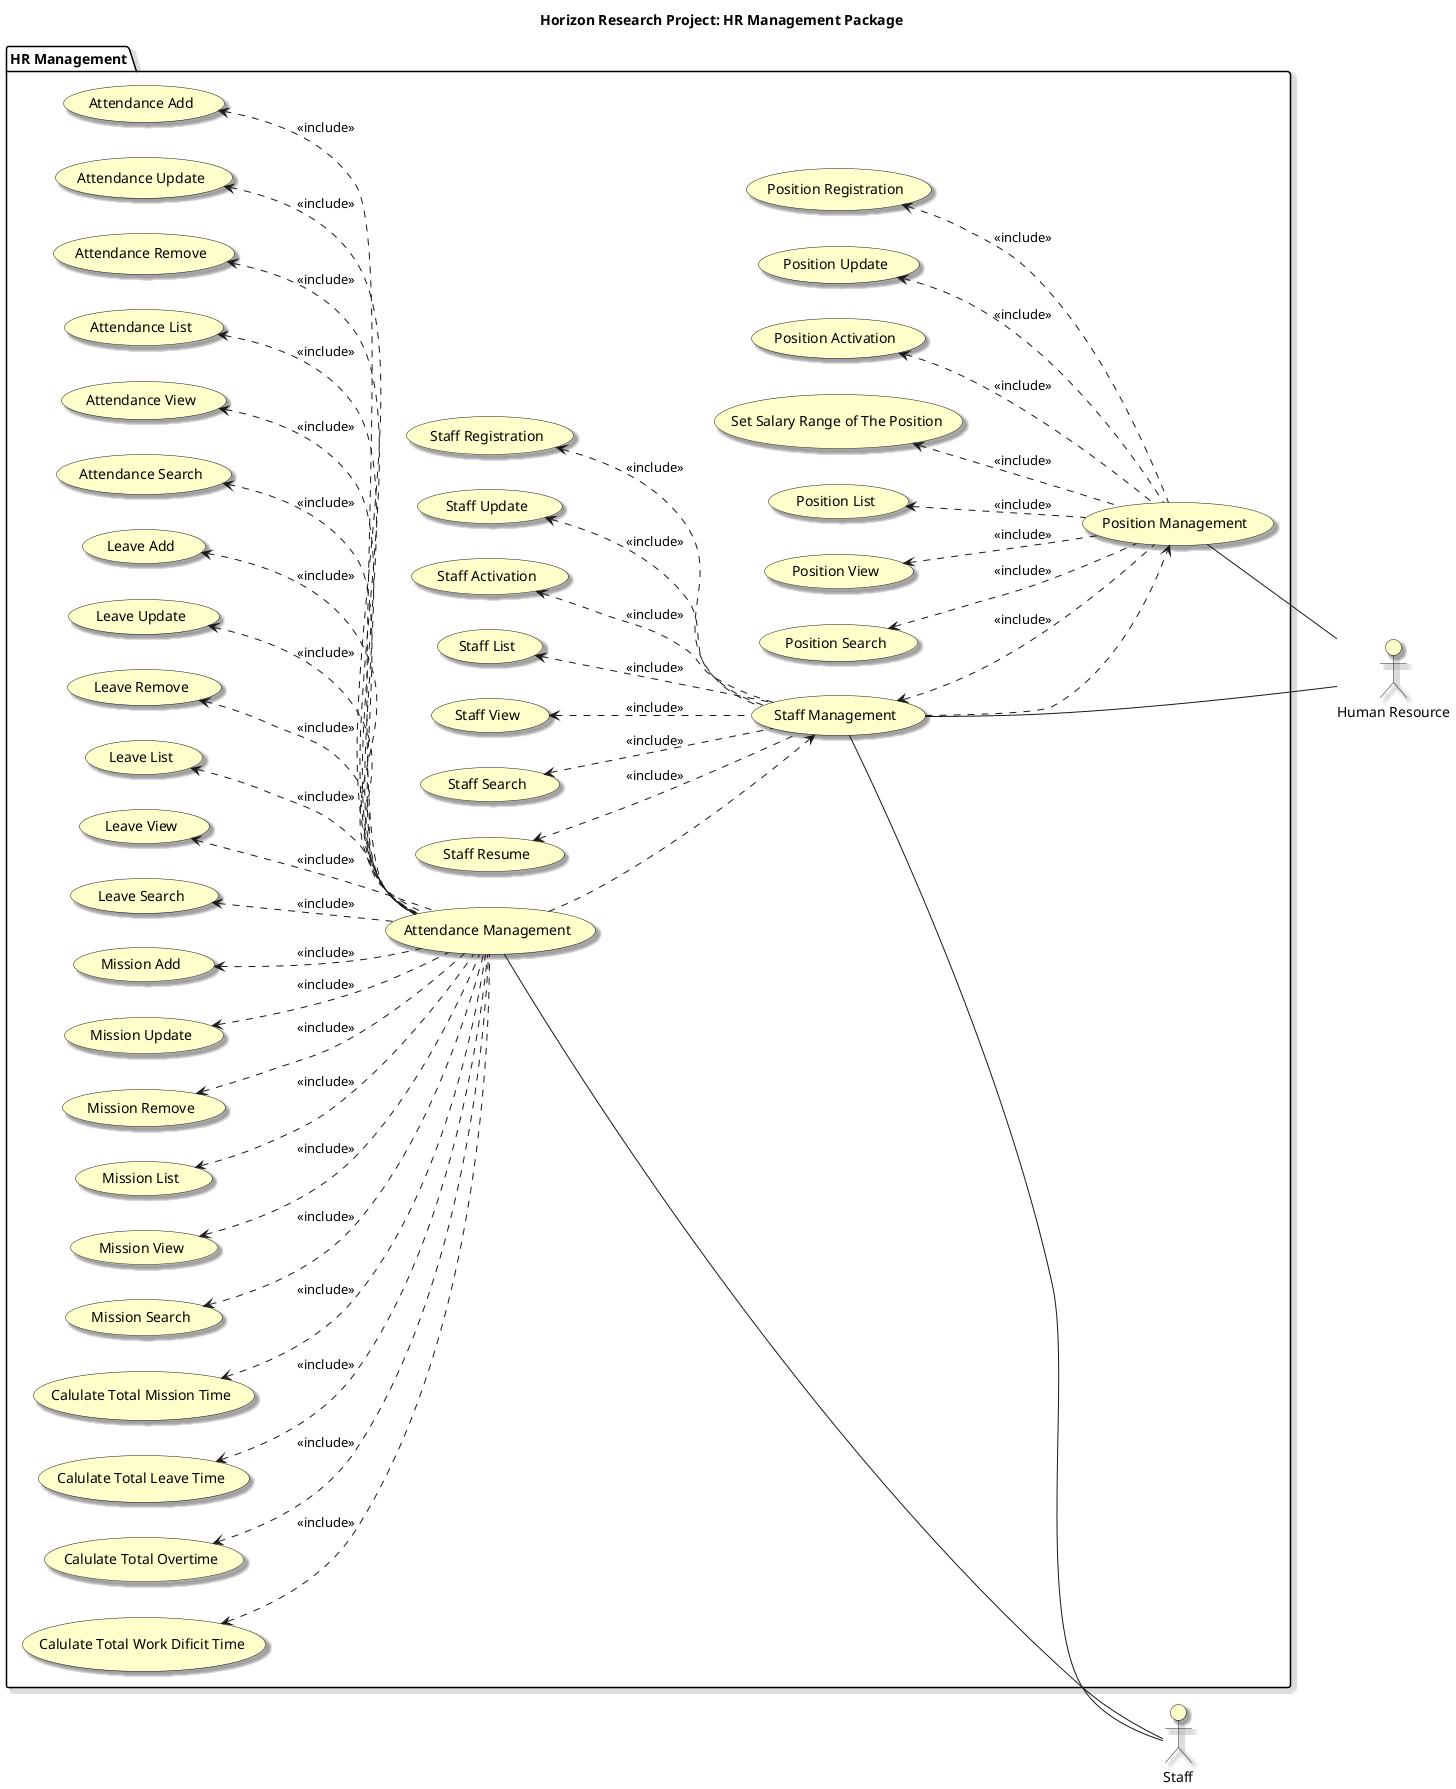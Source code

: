 @startuml
left to right direction

skinparam useCaseBackgroundColor #Business
skinparam actorBackgroundColor #Business
skinparam Shadowing True

title Horizon Research Project: HR Management Package

:Human Resource: as HR
:Staff: as Staff

package "HR Management"{
    usecase "Position Management" as positionManagement
    usecase "Position Registration" as positionRegistration
    usecase "Position Update" as positionUpdate
    usecase "Position Activation" as positionActivation
    usecase "Set Salary Range of The Position" as setPositionSalaryrange
    usecase "Position List" as positionList
    usecase "Position View" as positionView
    usecase "Position Search" as positionSearch
    usecase "Staff Management" as staffManagement
    usecase "Staff Registration" as staffRegistration
    usecase "Staff Update" as staffUpdate
    usecase "Staff Activation" as staffActivation
    usecase "Staff List" as staffList
    usecase "Staff View" as staffView
    usecase "Staff Search" as staffSearch
    usecase "Staff Resume" as staffResume
    usecase "Attendance Management" as attendanceManagement
    usecase "Attendance Add" as attendanceAdd
    usecase "Attendance Update" as AttendanceUpdate
    usecase "Attendance Remove" as AttendanceRemove
    usecase "Attendance List" as attendanceList
    usecase "Attendance View" as attendanceView
    usecase "Attendance Search" as attendanceSearch
    usecase "Leave Add" as leaveAdd
    usecase "Leave Update" as leaveUpdate
    usecase "Leave Remove" as leaveRemove
    usecase "Leave List" as leaveList
    usecase "Leave View" as leaveView
    usecase "Leave Search" as leaveSearch
    usecase "Mission Add" as missionAdd
    usecase "Mission Update" as missionUpdate
    usecase "Mission Remove" as missionRemove
    usecase "Mission List" as missionList
    usecase "Mission View" as missionView
    usecase "Mission Search" as missionSearch
    usecase "Calulate Total Mission Time" as totalMissionTime
    usecase "Calulate Total Leave Time" as totalLeaveTime
    usecase "Calulate Total Overtime" as totalOvertime
    usecase "Calulate Total Work Dificit Time" as totalWorkDificitTime
    
}

staffManagement -- HR
positionManagement -- HR
staffManagement -- Staff
attendanceManagement -- Staff

staffManagement ..> positionManagement
attendanceManagement ..> staffManagement

staffRegistration <.. staffManagement : <<include>>
staffUpdate <.. staffManagement : <<include>>
staffActivation <.. staffManagement : <<include>>
staffList <.. staffManagement : <<include>>
staffView <.. staffManagement : <<include>>
staffSearch <.. staffManagement : <<include>>
staffResume <.. staffManagement : <<include>>
positionRegistration <.. positionManagement : <<include>>
positionUpdate <.. positionManagement : <<include>>
positionActivation <.. positionManagement : <<include>>
positionList <.. positionManagement : <<include>>
positionView <.. positionManagement : <<include>>
positionSearch <.. positionManagement : <<include>>
setPositionSalaryrange <.. positionManagement : <<include>>
staffManagement <.. positionManagement : <<include>>

attendanceAdd <.. attendanceManagement : <<include>>
AttendanceUpdate <.. attendanceManagement : <<include>>
AttendanceRemove <.. attendanceManagement : <<include>>
attendanceList <.. attendanceManagement : <<include>>
attendanceView <.. attendanceManagement : <<include>>
attendanceSearch <.. attendanceManagement : <<include>>
leaveAdd <.. attendanceManagement : <<include>>
leaveUpdate <.. attendanceManagement : <<include>>
leaveRemove <.. attendanceManagement : <<include>>
leaveList <.. attendanceManagement : <<include>>
leaveView <.. attendanceManagement : <<include>>
leaveSearch <.. attendanceManagement : <<include>>
missionAdd <.. attendanceManagement : <<include>>
missionUpdate <.. attendanceManagement : <<include>>
missionRemove <.. attendanceManagement : <<include>>
missionList <.. attendanceManagement : <<include>>
missionView <.. attendanceManagement : <<include>>
missionSearch <.. attendanceManagement : <<include>>
totalMissionTime <.. attendanceManagement : <<include>>
totalLeaveTime <.. attendanceManagement : <<include>>
totalOvertime <.. attendanceManagement : <<include>>
totalWorkDificitTime <.. attendanceManagement : <<include>>
@enduml
